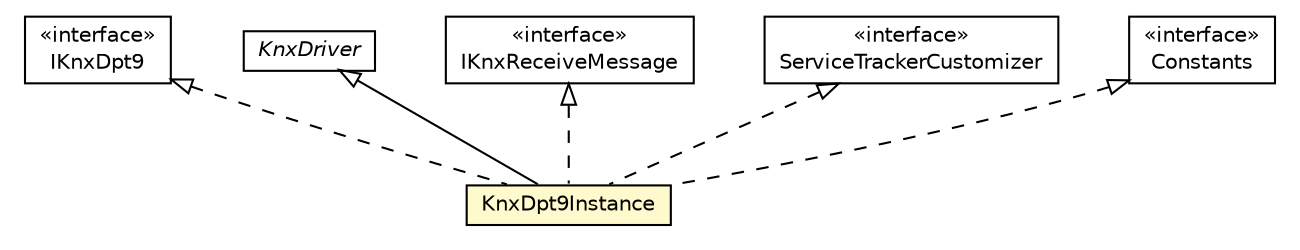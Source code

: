 #!/usr/local/bin/dot
#
# Class diagram 
# Generated by UMLGraph version R5_6-24-gf6e263 (http://www.umlgraph.org/)
#

digraph G {
	edge [fontname="Helvetica",fontsize=10,labelfontname="Helvetica",labelfontsize=10];
	node [fontname="Helvetica",fontsize=10,shape=plaintext];
	nodesep=0.25;
	ranksep=0.5;
	// org.universAAL.lddi.knx.groupdevicecategory.IKnxDpt9
	c217965 [label=<<table title="org.universAAL.lddi.knx.groupdevicecategory.IKnxDpt9" border="0" cellborder="1" cellspacing="0" cellpadding="2" port="p" href="../groupdevicecategory/IKnxDpt9.html">
		<tr><td><table border="0" cellspacing="0" cellpadding="1">
<tr><td align="center" balign="center"> &#171;interface&#187; </td></tr>
<tr><td align="center" balign="center"> IKnxDpt9 </td></tr>
		</table></td></tr>
		</table>>, URL="../groupdevicecategory/IKnxDpt9.html", fontname="Helvetica", fontcolor="black", fontsize=10.0];
	// org.universAAL.lddi.knx.interfaces.KnxDriver
	c217977 [label=<<table title="org.universAAL.lddi.knx.interfaces.KnxDriver" border="0" cellborder="1" cellspacing="0" cellpadding="2" port="p" href="../interfaces/KnxDriver.html">
		<tr><td><table border="0" cellspacing="0" cellpadding="1">
<tr><td align="center" balign="center"><font face="Helvetica-Oblique"> KnxDriver </font></td></tr>
		</table></td></tr>
		</table>>, URL="../interfaces/KnxDriver.html", fontname="Helvetica", fontcolor="black", fontsize=10.0];
	// org.universAAL.lddi.knx.interfaces.IKnxReceiveMessage
	c217981 [label=<<table title="org.universAAL.lddi.knx.interfaces.IKnxReceiveMessage" border="0" cellborder="1" cellspacing="0" cellpadding="2" port="p" href="../interfaces/IKnxReceiveMessage.html">
		<tr><td><table border="0" cellspacing="0" cellpadding="1">
<tr><td align="center" balign="center"> &#171;interface&#187; </td></tr>
<tr><td align="center" balign="center"> IKnxReceiveMessage </td></tr>
		</table></td></tr>
		</table>>, URL="../interfaces/IKnxReceiveMessage.html", fontname="Helvetica", fontcolor="black", fontsize=10.0];
	// org.universAAL.lddi.knx.driver.KnxDpt9Instance
	c218001 [label=<<table title="org.universAAL.lddi.knx.driver.KnxDpt9Instance" border="0" cellborder="1" cellspacing="0" cellpadding="2" port="p" bgcolor="lemonChiffon" href="./KnxDpt9Instance.html">
		<tr><td><table border="0" cellspacing="0" cellpadding="1">
<tr><td align="center" balign="center"> KnxDpt9Instance </td></tr>
		</table></td></tr>
		</table>>, URL="./KnxDpt9Instance.html", fontname="Helvetica", fontcolor="black", fontsize=10.0];
	//org.universAAL.lddi.knx.driver.KnxDpt9Instance extends org.universAAL.lddi.knx.interfaces.KnxDriver
	c217977:p -> c218001:p [dir=back,arrowtail=empty];
	//org.universAAL.lddi.knx.driver.KnxDpt9Instance implements org.universAAL.lddi.knx.groupdevicecategory.IKnxDpt9
	c217965:p -> c218001:p [dir=back,arrowtail=empty,style=dashed];
	//org.universAAL.lddi.knx.driver.KnxDpt9Instance implements org.universAAL.lddi.knx.interfaces.IKnxReceiveMessage
	c217981:p -> c218001:p [dir=back,arrowtail=empty,style=dashed];
	//org.universAAL.lddi.knx.driver.KnxDpt9Instance implements org.osgi.util.tracker.ServiceTrackerCustomizer
	c218102:p -> c218001:p [dir=back,arrowtail=empty,style=dashed];
	//org.universAAL.lddi.knx.driver.KnxDpt9Instance implements org.osgi.service.device.Constants
	c218103:p -> c218001:p [dir=back,arrowtail=empty,style=dashed];
	// org.osgi.service.device.Constants
	c218103 [label=<<table title="org.osgi.service.device.Constants" border="0" cellborder="1" cellspacing="0" cellpadding="2" port="p" href="http://java.sun.com/j2se/1.4.2/docs/api/org/osgi/service/device/Constants.html">
		<tr><td><table border="0" cellspacing="0" cellpadding="1">
<tr><td align="center" balign="center"> &#171;interface&#187; </td></tr>
<tr><td align="center" balign="center"> Constants </td></tr>
		</table></td></tr>
		</table>>, URL="http://java.sun.com/j2se/1.4.2/docs/api/org/osgi/service/device/Constants.html", fontname="Helvetica", fontcolor="black", fontsize=10.0];
	// org.osgi.util.tracker.ServiceTrackerCustomizer
	c218102 [label=<<table title="org.osgi.util.tracker.ServiceTrackerCustomizer" border="0" cellborder="1" cellspacing="0" cellpadding="2" port="p" href="http://java.sun.com/j2se/1.4.2/docs/api/org/osgi/util/tracker/ServiceTrackerCustomizer.html">
		<tr><td><table border="0" cellspacing="0" cellpadding="1">
<tr><td align="center" balign="center"> &#171;interface&#187; </td></tr>
<tr><td align="center" balign="center"> ServiceTrackerCustomizer </td></tr>
		</table></td></tr>
		</table>>, URL="http://java.sun.com/j2se/1.4.2/docs/api/org/osgi/util/tracker/ServiceTrackerCustomizer.html", fontname="Helvetica", fontcolor="black", fontsize=10.0];
}

